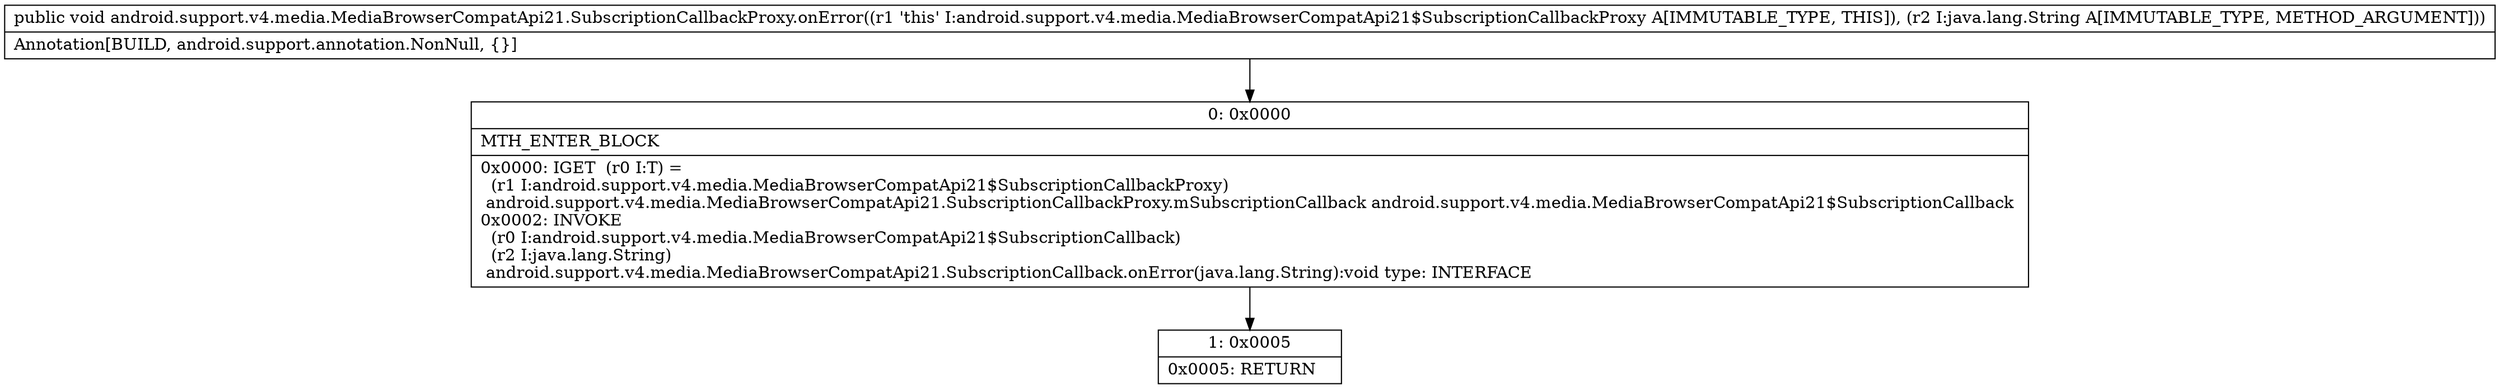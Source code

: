 digraph "CFG forandroid.support.v4.media.MediaBrowserCompatApi21.SubscriptionCallbackProxy.onError(Ljava\/lang\/String;)V" {
Node_0 [shape=record,label="{0\:\ 0x0000|MTH_ENTER_BLOCK\l|0x0000: IGET  (r0 I:T) = \l  (r1 I:android.support.v4.media.MediaBrowserCompatApi21$SubscriptionCallbackProxy)\l android.support.v4.media.MediaBrowserCompatApi21.SubscriptionCallbackProxy.mSubscriptionCallback android.support.v4.media.MediaBrowserCompatApi21$SubscriptionCallback \l0x0002: INVOKE  \l  (r0 I:android.support.v4.media.MediaBrowserCompatApi21$SubscriptionCallback)\l  (r2 I:java.lang.String)\l android.support.v4.media.MediaBrowserCompatApi21.SubscriptionCallback.onError(java.lang.String):void type: INTERFACE \l}"];
Node_1 [shape=record,label="{1\:\ 0x0005|0x0005: RETURN   \l}"];
MethodNode[shape=record,label="{public void android.support.v4.media.MediaBrowserCompatApi21.SubscriptionCallbackProxy.onError((r1 'this' I:android.support.v4.media.MediaBrowserCompatApi21$SubscriptionCallbackProxy A[IMMUTABLE_TYPE, THIS]), (r2 I:java.lang.String A[IMMUTABLE_TYPE, METHOD_ARGUMENT]))  | Annotation[BUILD, android.support.annotation.NonNull, \{\}]\l}"];
MethodNode -> Node_0;
Node_0 -> Node_1;
}

